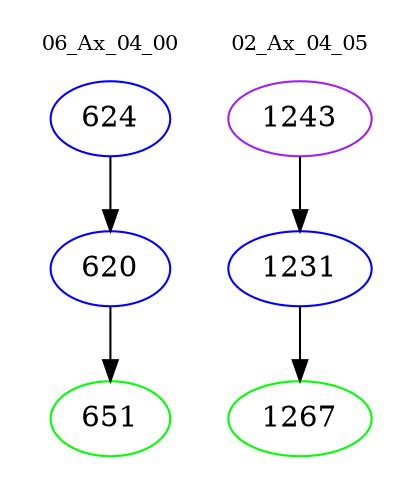 digraph{
subgraph cluster_0 {
color = white
label = "06_Ax_04_00";
fontsize=10;
T0_624 [label="624", color="blue"]
T0_624 -> T0_620 [color="black"]
T0_620 [label="620", color="blue"]
T0_620 -> T0_651 [color="black"]
T0_651 [label="651", color="green"]
}
subgraph cluster_1 {
color = white
label = "02_Ax_04_05";
fontsize=10;
T1_1243 [label="1243", color="purple"]
T1_1243 -> T1_1231 [color="black"]
T1_1231 [label="1231", color="blue"]
T1_1231 -> T1_1267 [color="black"]
T1_1267 [label="1267", color="green"]
}
}
